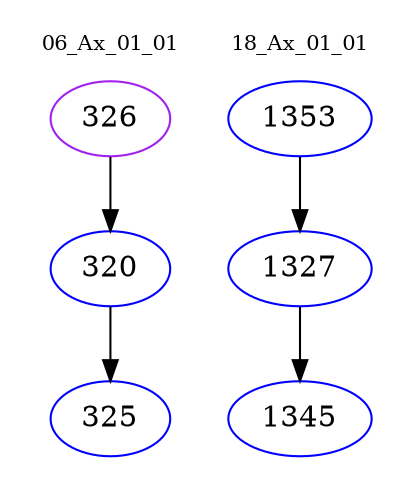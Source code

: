 digraph{
subgraph cluster_0 {
color = white
label = "06_Ax_01_01";
fontsize=10;
T0_326 [label="326", color="purple"]
T0_326 -> T0_320 [color="black"]
T0_320 [label="320", color="blue"]
T0_320 -> T0_325 [color="black"]
T0_325 [label="325", color="blue"]
}
subgraph cluster_1 {
color = white
label = "18_Ax_01_01";
fontsize=10;
T1_1353 [label="1353", color="blue"]
T1_1353 -> T1_1327 [color="black"]
T1_1327 [label="1327", color="blue"]
T1_1327 -> T1_1345 [color="black"]
T1_1345 [label="1345", color="blue"]
}
}
